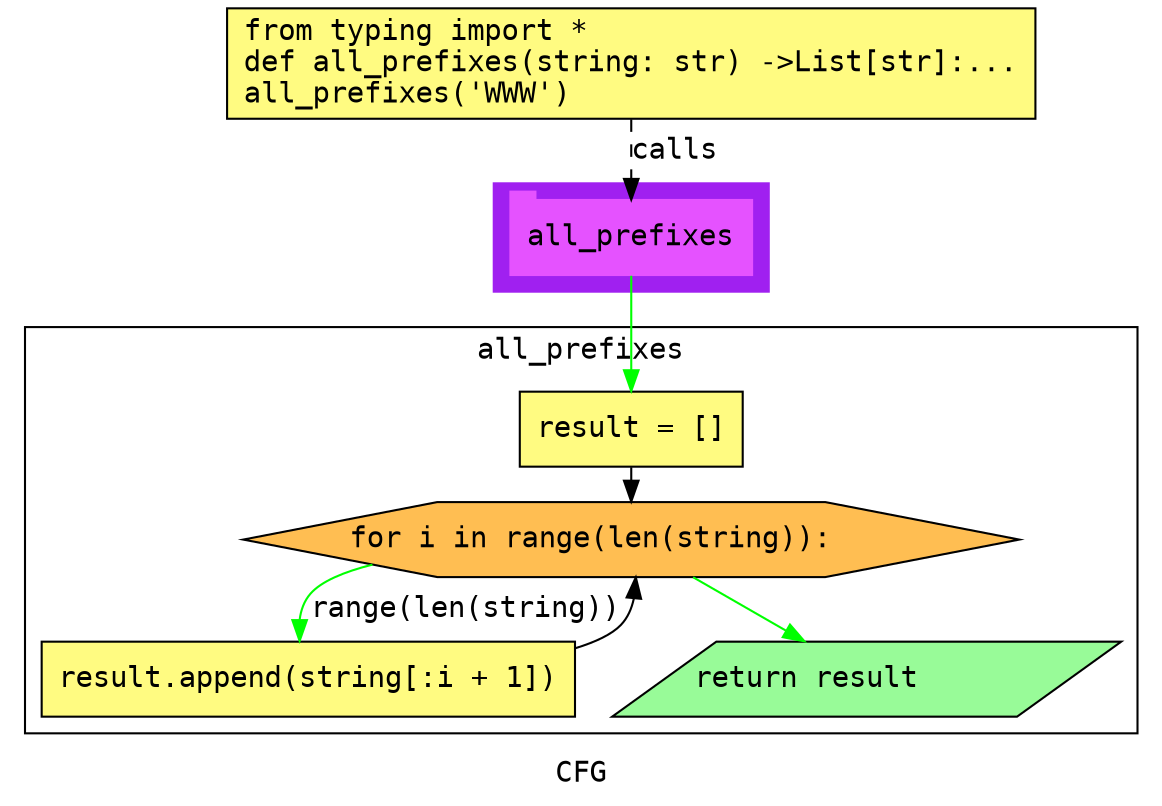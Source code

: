 digraph cluster394CFG {
	graph [bb="0,0,542,379",
		compound=True,
		fontname="DejaVu Sans Mono",
		label=CFG,
		lheight=0.21,
		lp="271,11.5",
		lwidth=0.35,
		pack=False,
		rankdir=TB,
		ranksep=0.02
	];
	node [fontname="DejaVu Sans Mono",
		label="\N"
	];
	edge [fontname="DejaVu Sans Mono"];
	subgraph cluster_1 {
		graph [bb="233,243,365,295",
			color=purple,
			compound=true,
			fontname="DejaVu Sans Mono",
			label="",
			rankdir=TB,
			ranksep=0.02,
			shape=tab,
			style=filled
		];
		node [fontname="DejaVu Sans Mono"];
		edge [fontname="DejaVu Sans Mono"];
		12	[color="#E552FF",
			height=0.5,
			label=all_prefixes,
			linenum="[11]",
			pos="299,269",
			shape=tab,
			style=filled,
			width=1.6111];
	}
	subgraph cluster2all_prefixes {
		graph [bb="8,31,534,226",
			compound=True,
			fontname="DejaVu Sans Mono",
			label=all_prefixes,
			lheight=0.21,
			lp="271,214.5",
			lwidth=1.39,
			pack=False,
			rankdir=TB,
			ranksep=0.02
		];
		node [fontname="DejaVu Sans Mono"];
		edge [fontname="DejaVu Sans Mono"];
		subgraph cluster_4 {
			graph [color=purple,
				compound=true,
				fontname="DejaVu Sans Mono",
				label="",
				rankdir=TB,
				ranksep=0.02,
				shape=tab,
				style=filled
			];
			node [fontname="DejaVu Sans Mono"];
			edge [fontname="DejaVu Sans Mono"];
		}
		subgraph cluster_7 {
			graph [color=purple,
				compound=true,
				fontname="DejaVu Sans Mono",
				label="",
				rankdir=TB,
				ranksep=0.02,
				shape=tab,
				style=filled
			];
			node [fontname="DejaVu Sans Mono"];
			edge [fontname="DejaVu Sans Mono"];
		}
		3	[fillcolor="#FFFB81",
			height=0.5,
			label="result = []\l",
			linenum="[5]",
			pos="299,177",
			shape=rectangle,
			style="filled,solid",
			width=1.4861];
		4	[fillcolor="#FFBE52",
			height=0.5,
			label="for i in range(len(string)):\l",
			linenum="[7]",
			pos="299,124",
			shape=hexagon,
			style="filled,solid",
			width=5.17];
		3 -> 4	[color=black,
			pos="e,299,142.25 299,158.73 299,156.66 299,154.5 299,152.32"];
		7	[fillcolor="#FFFB81",
			height=0.5,
			label="result.append(string[:i + 1])\l",
			linenum="[8]",
			pos="144,57",
			shape=rectangle,
			style="filled,solid",
			width=3.5556];
		4 -> 7	[color=green,
			label="range(len(string))",
			lp="215.5,90.5",
			pos="e,137.58,75.293 171.76,112.44 157.58,108.92 146.32,104.23 141,98 137.97,94.449 136.73,90.013 136.55,85.401"];
		8	[fillcolor="#98fb98",
			height=0.5,
			label="return result\l",
			linenum="[9]",
			pos="408,57",
			shape=parallelogram,
			style="filled,solid",
			width=3.2823];
		4 -> 8	[color=green,
			pos="e,379.17,75.19 327.64,105.92 340.68,98.146 356.29,88.838 370.27,80.501"];
		7 -> 4	[color=black,
			pos="e,301.19,105.85 272.1,71.832 281.93,74.85 289.7,78.524 294,83 297.31,86.444 299.21,90.893 300.21,95.567"];
	}
	1	[fillcolor="#FFFB81",
		height=0.73611,
		label="from typing import *\ldef all_prefixes(string: str) ->List[str]:...\lall_prefixes('WWW')\l",
		linenum="[1]",
		pos="299,352.5",
		shape=rectangle,
		style="filled,solid",
		width=5.3889];
	1 -> 12	[label=calls,
		lp="320,310.5",
		pos="e,299,287.13 299,325.71 299,316.66 299,306.47 299,297.3",
		style=dashed];
	12 -> 3	[color=green,
		pos="e,299,195.3 299,250.65 299,237.82 299,220.11 299,205.38"];
}
